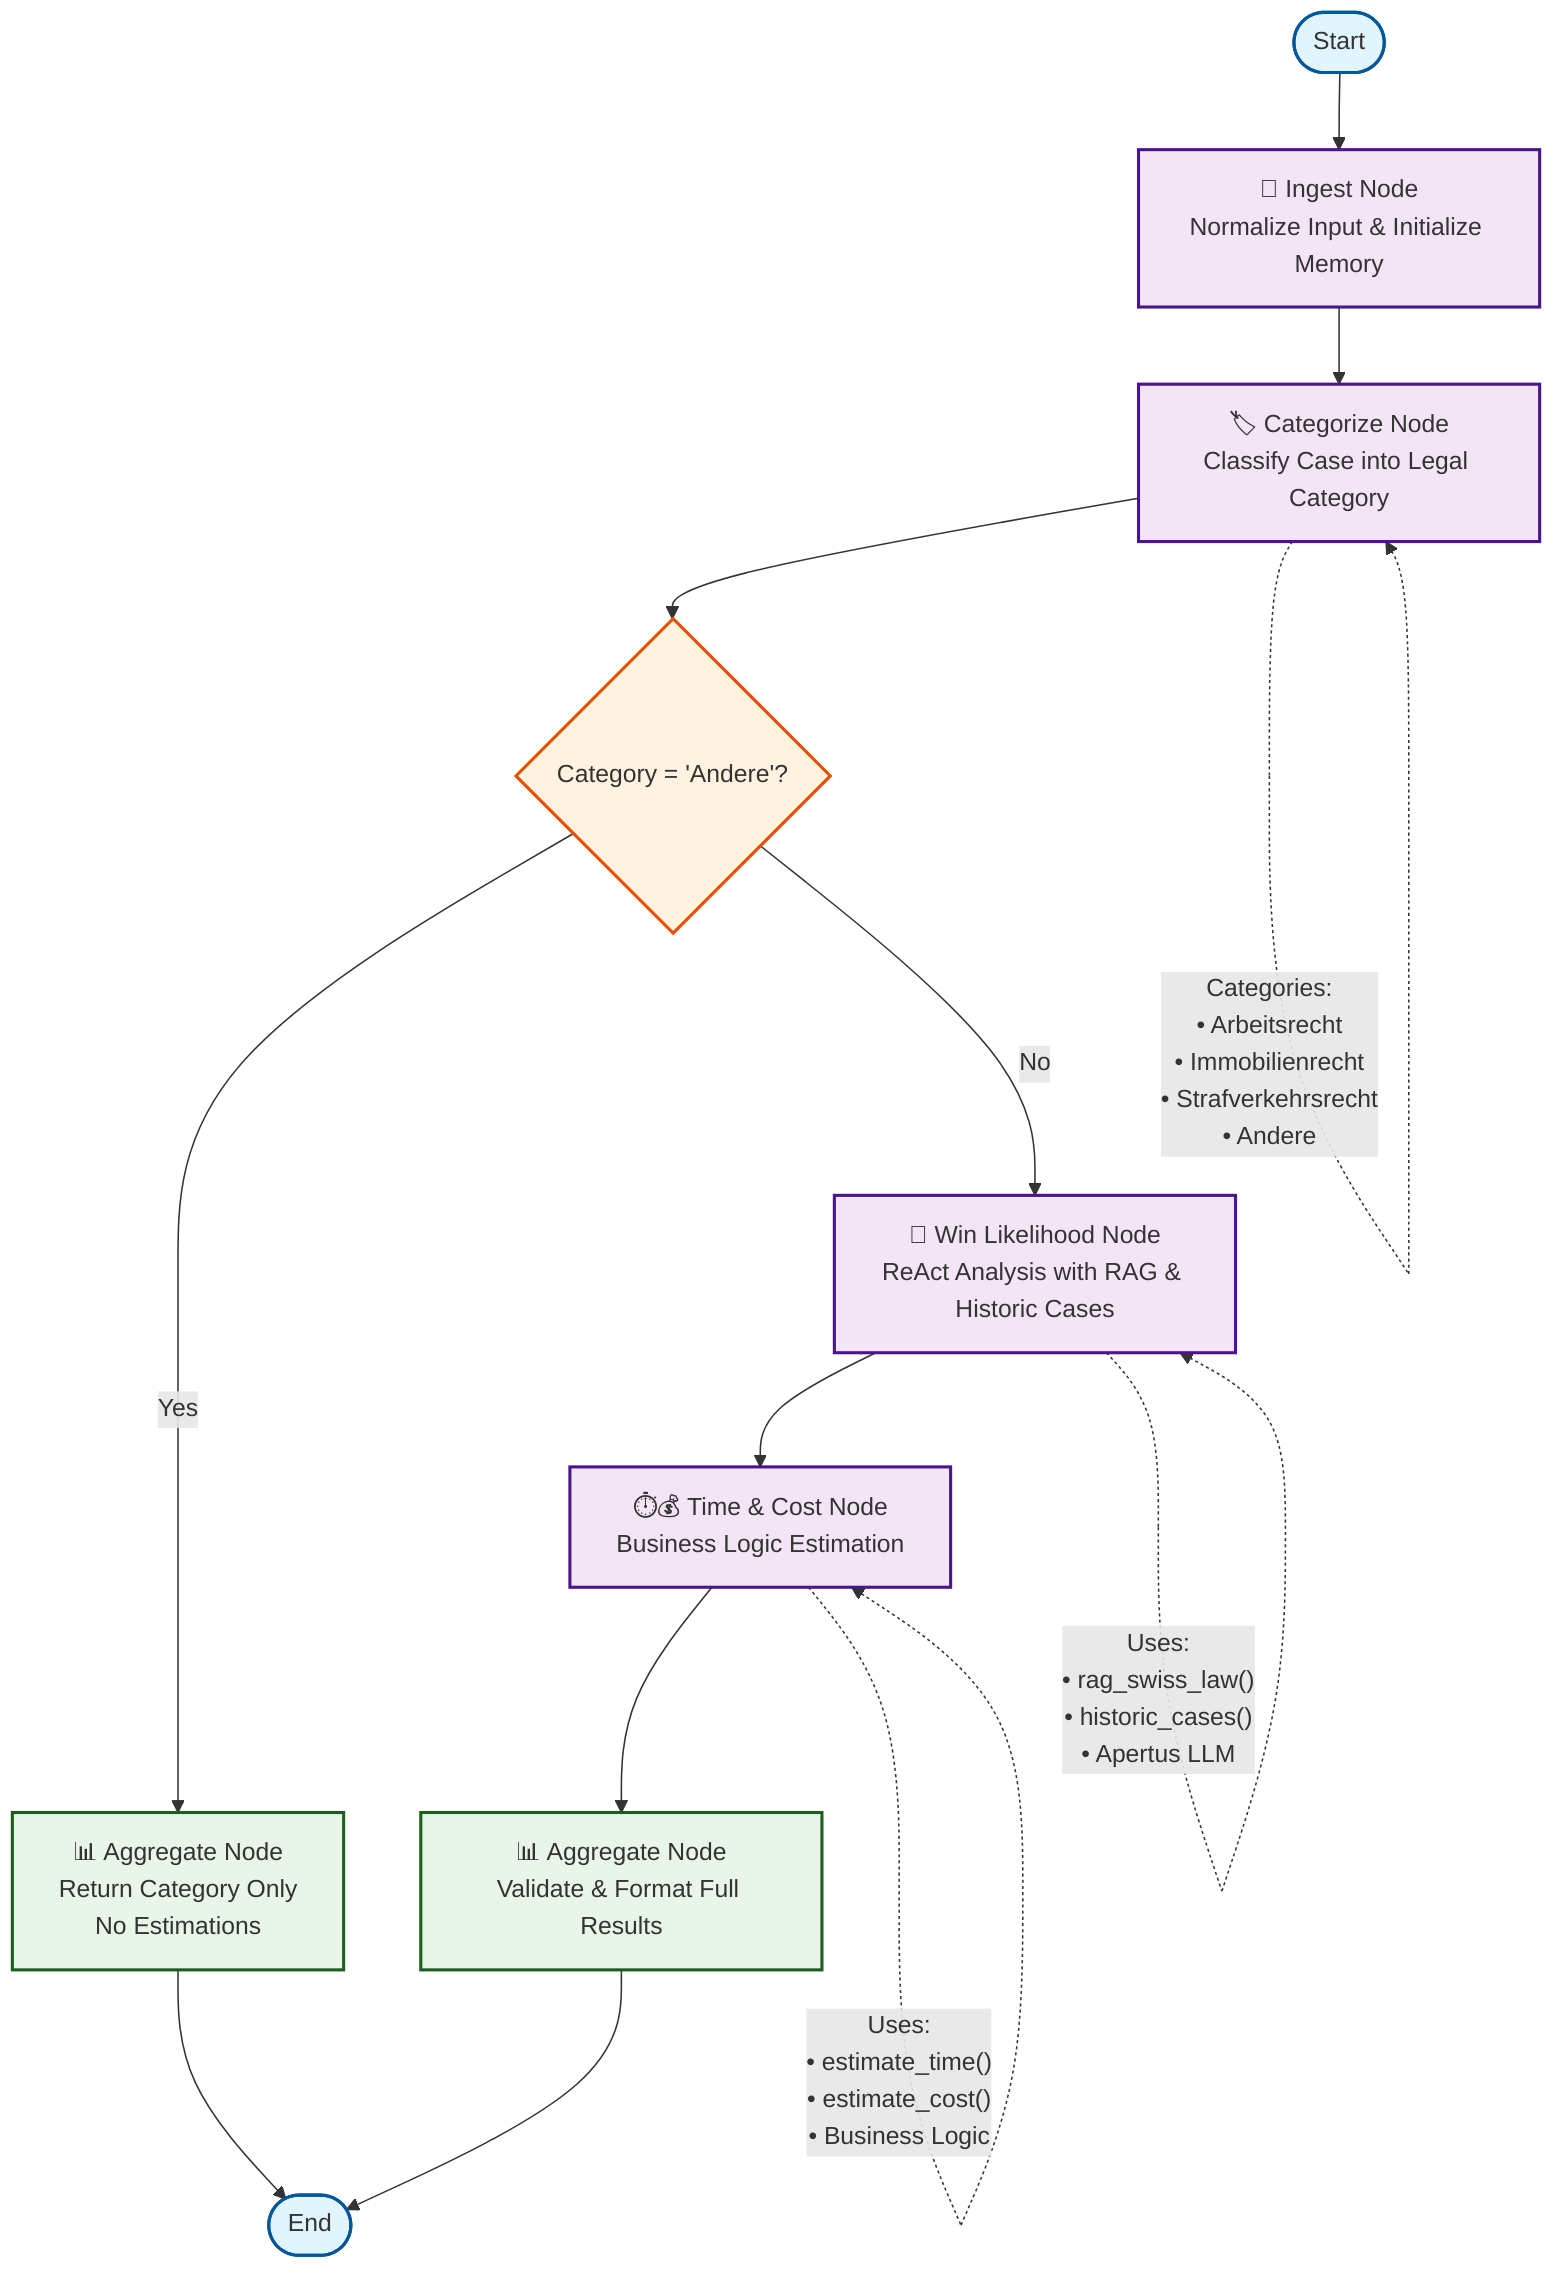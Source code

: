 graph TD
    Start([Start]) --> Ingest[🔧 Ingest Node<br/>Normalize Input & Initialize Memory]
    Ingest --> Categorize[🏷️ Categorize Node<br/>Classify Case into Legal Category]
    
    %% Conditional branching based on category
    Categorize --> Decision{Category = 'Andere'?}
    Decision -->|Yes| AggregateSkip[📊 Aggregate Node<br/>Return Category Only<br/>No Estimations]
    Decision -->|No| WinLikelihood[🎯 Win Likelihood Node<br/>ReAct Analysis with RAG & Historic Cases]
    
    %% Main analysis flow
    WinLikelihood --> TimeCost[⏱️💰 Time & Cost Node<br/>Business Logic Estimation]
    TimeCost --> AggregateFull[📊 Aggregate Node<br/>Validate & Format Full Results]
    
    %% Both paths end
    AggregateSkip --> End([End])
    AggregateFull --> End
    
    %% Styling
    classDef startEnd fill:#e1f5fe,stroke:#01579b,stroke-width:2px
    classDef process fill:#f3e5f5,stroke:#4a148c,stroke-width:2px
    classDef decision fill:#fff3e0,stroke:#e65100,stroke-width:2px
    classDef aggregate fill:#e8f5e8,stroke:#1b5e20,stroke-width:2px
    
    class Start,End startEnd
    class Ingest,Categorize,WinLikelihood,TimeCost process
    class Decision decision
    class AggregateSkip,AggregateFull aggregate
    
    %% Add notes
    Categorize -.->|"Categories:<br/>• Arbeitsrecht<br/>• Immobilienrecht<br/>• Strafverkehrsrecht<br/>• Andere"| Categorize
    WinLikelihood -.->|"Uses:<br/>• rag_swiss_law()<br/>• historic_cases()<br/>• Apertus LLM"| WinLikelihood
    TimeCost -.->|"Uses:<br/>• estimate_time()<br/>• estimate_cost()<br/>• Business Logic"| TimeCost